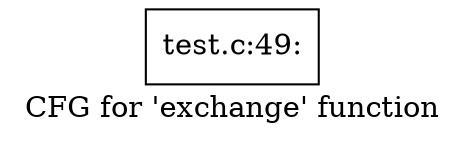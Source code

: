 digraph "CFG for 'exchange' function" {
	label="CFG for 'exchange' function";

	Node0x556c632e4f30 [shape=record,label="{test.c:49:}"];
}
